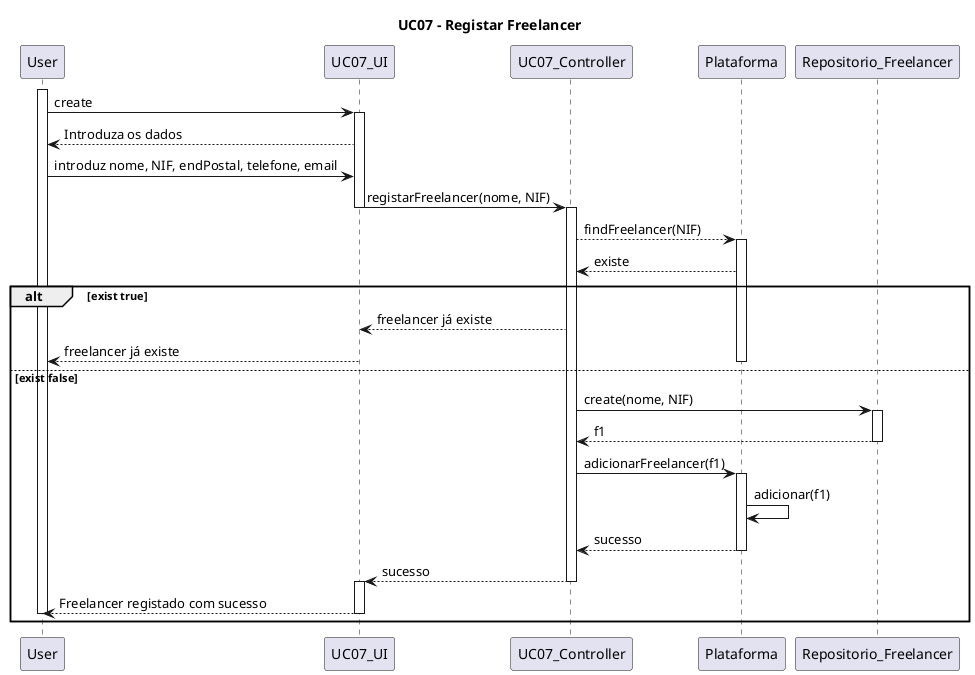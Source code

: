 @startuml
title UC07 - Registar Freelancer
activate User
User->UC07_UI:create
activate UC07_UI
UC07_UI-->User:Introduza os dados
User->UC07_UI:introduz nome, NIF, endPostal, telefone, email
UC07_UI->UC07_Controller:registarFreelancer(nome, NIF)
deactivate UC07_UI
activate UC07_Controller
UC07_Controller-->Plataforma:findFreelancer(NIF)
activate Plataforma
Plataforma-->UC07_Controller: existe
alt exist true
UC07_Controller--> UC07_UI: freelancer já existe
UC07_UI -->User: freelancer já existe
else exist false
deactivate Plataforma
UC07_Controller->Repositorio_Freelancer: create(nome, NIF)
activate Repositorio_Freelancer
Repositorio_Freelancer-->UC07_Controller:f1
deactivate Repositorio_Freelancer
UC07_Controller ->Plataforma:adicionarFreelancer(f1)
activate Plataforma
Plataforma->Plataforma:adicionar(f1)
Plataforma-->UC07_Controller:sucesso
deactivate Plataforma
UC07_Controller -->UC07_UI:sucesso
deactivate UC07_Controller
activate UC07_UI
UC07_UI-->User:Freelancer registado com sucesso
deactivate UC07_UI
deactivate User
end
@enduml